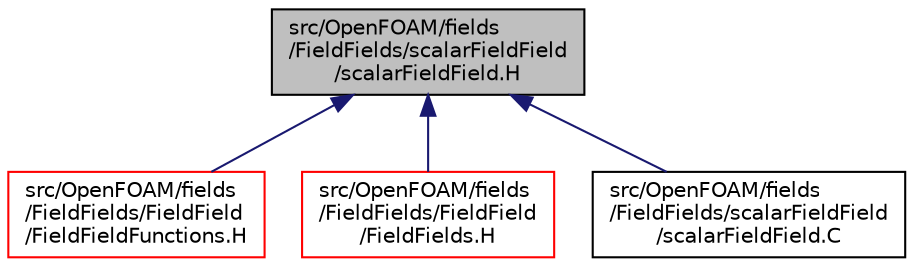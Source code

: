 digraph "src/OpenFOAM/fields/FieldFields/scalarFieldField/scalarFieldField.H"
{
  bgcolor="transparent";
  edge [fontname="Helvetica",fontsize="10",labelfontname="Helvetica",labelfontsize="10"];
  node [fontname="Helvetica",fontsize="10",shape=record];
  Node1 [label="src/OpenFOAM/fields\l/FieldFields/scalarFieldField\l/scalarFieldField.H",height=0.2,width=0.4,color="black", fillcolor="grey75", style="filled", fontcolor="black"];
  Node1 -> Node2 [dir="back",color="midnightblue",fontsize="10",style="solid",fontname="Helvetica"];
  Node2 [label="src/OpenFOAM/fields\l/FieldFields/FieldField\l/FieldFieldFunctions.H",height=0.2,width=0.4,color="red",URL="$a07910.html"];
  Node1 -> Node3 [dir="back",color="midnightblue",fontsize="10",style="solid",fontname="Helvetica"];
  Node3 [label="src/OpenFOAM/fields\l/FieldFields/FieldField\l/FieldFields.H",height=0.2,width=0.4,color="red",URL="$a07914.html"];
  Node1 -> Node4 [dir="back",color="midnightblue",fontsize="10",style="solid",fontname="Helvetica"];
  Node4 [label="src/OpenFOAM/fields\l/FieldFields/scalarFieldField\l/scalarFieldField.C",height=0.2,width=0.4,color="black",URL="$a07917.html",tooltip="Specialisation of FieldField<T> for scalar. "];
}

